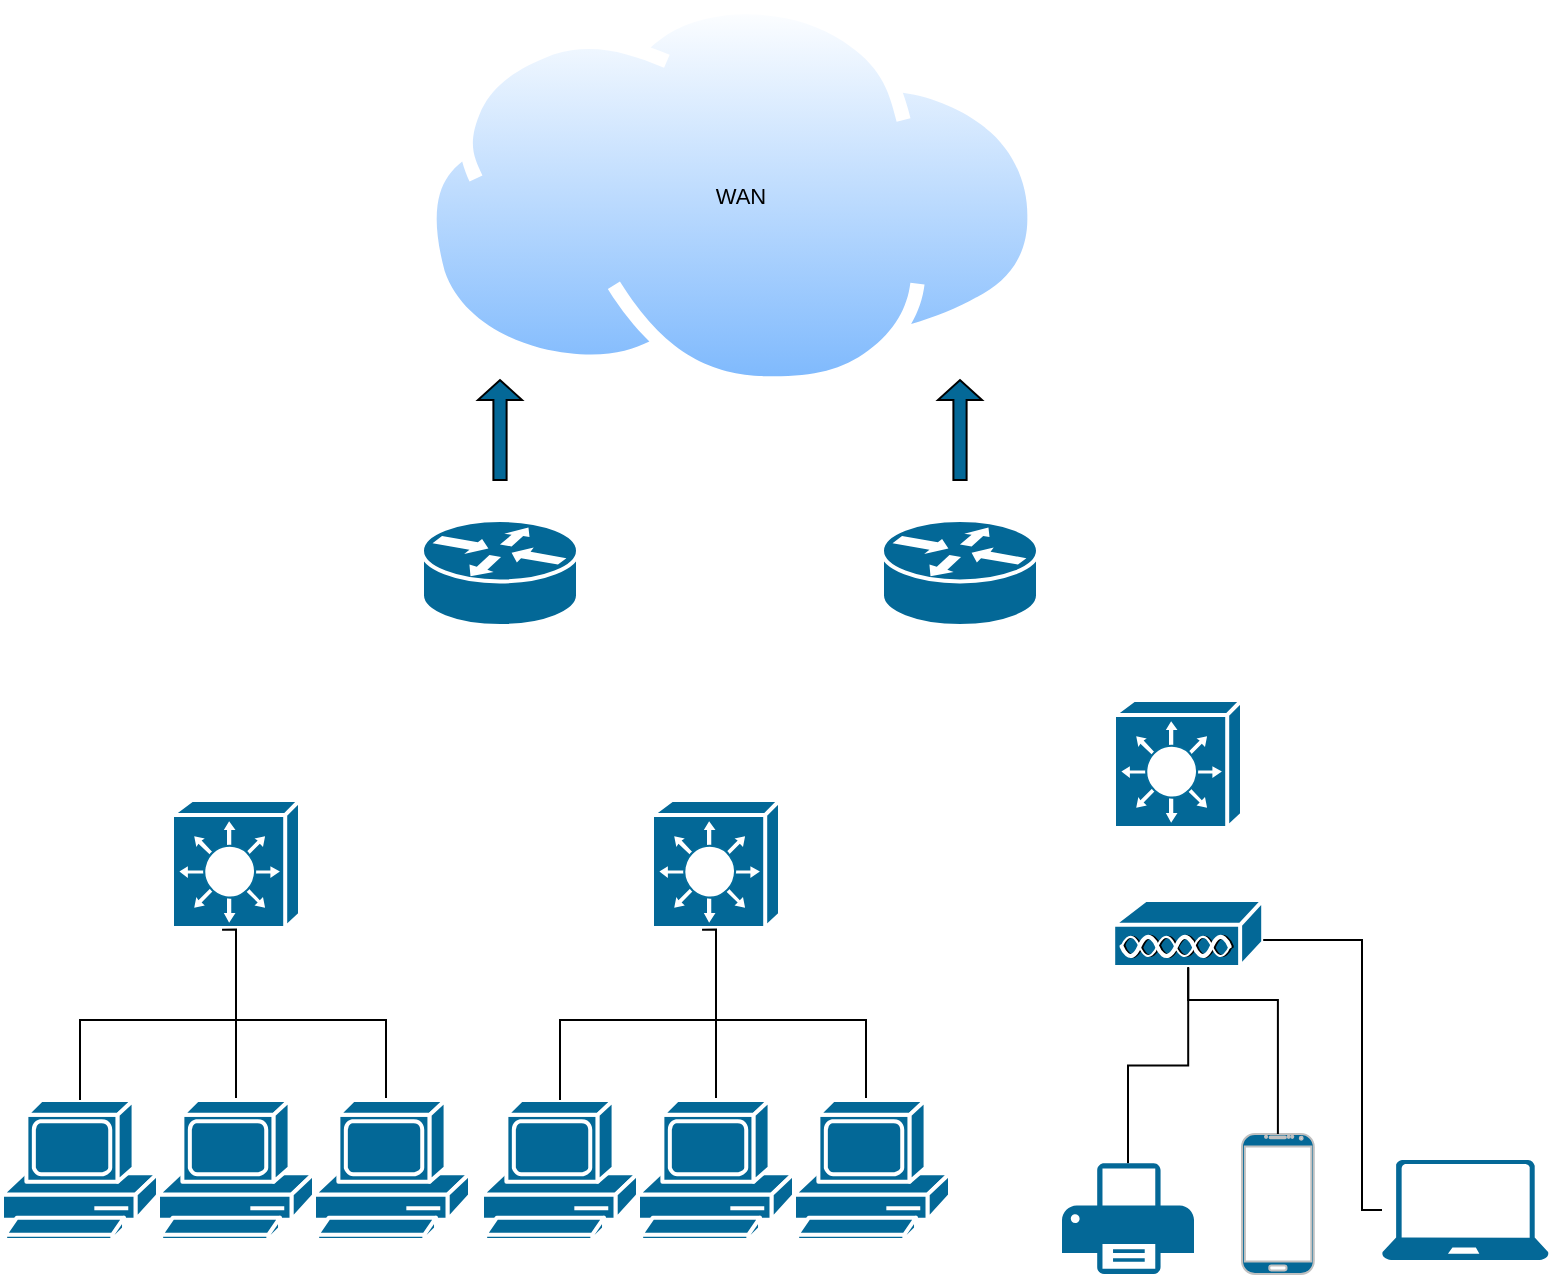 <mxfile version="22.1.17" type="github">
  <diagram id="6a731a19-8d31-9384-78a2-239565b7b9f0" name="Page-1">
    <mxGraphModel dx="1004" dy="612" grid="1" gridSize="10" guides="1" tooltips="1" connect="1" arrows="1" fold="1" page="1" pageScale="1" pageWidth="827" pageHeight="1169" background="none" math="0" shadow="0">
      <root>
        <mxCell id="0" />
        <mxCell id="1" parent="0" />
        <mxCell id="DT_y4F6ggvileeC4YTqW-2257" value="" style="image;aspect=fixed;perimeter=ellipsePerimeter;html=1;align=center;shadow=0;dashed=0;spacingTop=3;image=img/lib/active_directory/internet_cloud.svg;" vertex="1" parent="1">
          <mxGeometry x="230" y="230" width="310" height="195.3" as="geometry" />
        </mxCell>
        <mxCell id="DT_y4F6ggvileeC4YTqW-2260" value="" style="shape=mxgraph.cisco.computers_and_peripherals.pc;html=1;pointerEvents=1;dashed=0;fillColor=#036897;strokeColor=#ffffff;strokeWidth=2;verticalLabelPosition=bottom;verticalAlign=top;align=center;outlineConnect=0;" vertex="1" parent="1">
          <mxGeometry x="20" y="780" width="78" height="70" as="geometry" />
        </mxCell>
        <mxCell id="DT_y4F6ggvileeC4YTqW-2288" style="edgeStyle=orthogonalEdgeStyle;shape=connector;rounded=0;orthogonalLoop=1;jettySize=auto;html=1;labelBackgroundColor=default;strokeColor=default;align=center;verticalAlign=middle;fontFamily=Helvetica;fontSize=11;fontColor=default;endArrow=none;endFill=0;" edge="1" parent="1" source="DT_y4F6ggvileeC4YTqW-2262">
          <mxGeometry relative="1" as="geometry">
            <mxPoint x="137.0" y="660" as="targetPoint" />
          </mxGeometry>
        </mxCell>
        <mxCell id="DT_y4F6ggvileeC4YTqW-2262" value="" style="shape=mxgraph.cisco.computers_and_peripherals.pc;html=1;pointerEvents=1;dashed=0;fillColor=#036897;strokeColor=#ffffff;strokeWidth=2;verticalLabelPosition=bottom;verticalAlign=top;align=center;outlineConnect=0;" vertex="1" parent="1">
          <mxGeometry x="98" y="780" width="78" height="70" as="geometry" />
        </mxCell>
        <mxCell id="DT_y4F6ggvileeC4YTqW-2289" style="edgeStyle=orthogonalEdgeStyle;shape=connector;rounded=0;orthogonalLoop=1;jettySize=auto;html=1;exitX=0.5;exitY=0;exitDx=0;exitDy=0;exitPerimeter=0;labelBackgroundColor=default;strokeColor=default;align=center;verticalAlign=middle;fontFamily=Helvetica;fontSize=11;fontColor=default;endArrow=none;endFill=0;" edge="1" parent="1">
          <mxGeometry relative="1" as="geometry">
            <mxPoint x="212" y="780" as="sourcePoint" />
            <mxPoint x="137" y="664.0" as="targetPoint" />
            <Array as="points">
              <mxPoint x="212" y="740" />
              <mxPoint x="137" y="740" />
            </Array>
          </mxGeometry>
        </mxCell>
        <mxCell id="DT_y4F6ggvileeC4YTqW-2263" value="" style="shape=mxgraph.cisco.computers_and_peripherals.pc;html=1;pointerEvents=1;dashed=0;fillColor=#036897;strokeColor=#ffffff;strokeWidth=2;verticalLabelPosition=bottom;verticalAlign=top;align=center;outlineConnect=0;" vertex="1" parent="1">
          <mxGeometry x="176" y="780" width="78" height="70" as="geometry" />
        </mxCell>
        <mxCell id="DT_y4F6ggvileeC4YTqW-2268" value="" style="shape=mxgraph.cisco.switches.layer_3_switch;html=1;pointerEvents=1;dashed=0;fillColor=#036897;strokeColor=#ffffff;strokeWidth=2;verticalLabelPosition=bottom;verticalAlign=top;align=center;outlineConnect=0;fontFamily=Helvetica;fontSize=11;fontColor=default;" vertex="1" parent="1">
          <mxGeometry x="105" y="630" width="64" height="64" as="geometry" />
        </mxCell>
        <mxCell id="DT_y4F6ggvileeC4YTqW-2277" value="" style="shape=mxgraph.cisco.misc.access_point;html=1;pointerEvents=1;dashed=0;fillColor=#036897;strokeColor=#ffffff;strokeWidth=2;verticalLabelPosition=bottom;verticalAlign=top;align=center;outlineConnect=0;fontFamily=Helvetica;fontSize=11;fontColor=default;" vertex="1" parent="1">
          <mxGeometry x="575.6" y="680" width="75" height="34" as="geometry" />
        </mxCell>
        <mxCell id="DT_y4F6ggvileeC4YTqW-2282" style="edgeStyle=orthogonalEdgeStyle;shape=connector;rounded=0;orthogonalLoop=1;jettySize=auto;html=1;labelBackgroundColor=default;strokeColor=default;align=center;verticalAlign=middle;fontFamily=Helvetica;fontSize=11;fontColor=default;endArrow=none;endFill=0;" edge="1" parent="1" source="DT_y4F6ggvileeC4YTqW-2278" target="DT_y4F6ggvileeC4YTqW-2277">
          <mxGeometry relative="1" as="geometry" />
        </mxCell>
        <mxCell id="DT_y4F6ggvileeC4YTqW-2278" value="" style="sketch=0;pointerEvents=1;shadow=0;dashed=0;html=1;strokeColor=none;fillColor=#046897;labelPosition=center;verticalLabelPosition=bottom;verticalAlign=top;outlineConnect=0;align=center;shape=mxgraph.office.devices.printer;fontFamily=Helvetica;fontSize=11;fontColor=default;" vertex="1" parent="1">
          <mxGeometry x="550" y="811.61" width="66" height="55.39" as="geometry" />
        </mxCell>
        <mxCell id="DT_y4F6ggvileeC4YTqW-2279" value="" style="verticalLabelPosition=bottom;verticalAlign=top;html=1;shadow=0;dashed=0;strokeWidth=1;shape=mxgraph.android.phone2;strokeColor=#c0c0c0;fontFamily=Helvetica;fontSize=11;fontColor=default;fillColor=#046897;" vertex="1" parent="1">
          <mxGeometry x="640" y="797" width="35.9" height="70" as="geometry" />
        </mxCell>
        <mxCell id="DT_y4F6ggvileeC4YTqW-2284" style="edgeStyle=orthogonalEdgeStyle;shape=connector;rounded=0;orthogonalLoop=1;jettySize=auto;html=1;labelBackgroundColor=default;strokeColor=default;align=center;verticalAlign=middle;fontFamily=Helvetica;fontSize=11;fontColor=default;endArrow=none;endFill=0;" edge="1" parent="1" source="DT_y4F6ggvileeC4YTqW-2281" target="DT_y4F6ggvileeC4YTqW-2277">
          <mxGeometry relative="1" as="geometry">
            <Array as="points">
              <mxPoint x="700" y="835" />
              <mxPoint x="700" y="700" />
            </Array>
          </mxGeometry>
        </mxCell>
        <mxCell id="DT_y4F6ggvileeC4YTqW-2281" value="" style="sketch=0;aspect=fixed;pointerEvents=1;shadow=0;dashed=0;html=1;strokeColor=none;labelPosition=center;verticalLabelPosition=bottom;verticalAlign=top;align=center;fillColor=#046897;shape=mxgraph.azure.laptop;fontFamily=Helvetica;fontSize=11;fontColor=default;" vertex="1" parent="1">
          <mxGeometry x="710" y="810" width="83.33" height="50" as="geometry" />
        </mxCell>
        <mxCell id="DT_y4F6ggvileeC4YTqW-2283" style="edgeStyle=orthogonalEdgeStyle;shape=connector;rounded=0;orthogonalLoop=1;jettySize=auto;html=1;entryX=0.5;entryY=0.985;entryDx=0;entryDy=0;entryPerimeter=0;labelBackgroundColor=default;strokeColor=default;align=center;verticalAlign=middle;fontFamily=Helvetica;fontSize=11;fontColor=default;endArrow=none;endFill=0;" edge="1" parent="1" source="DT_y4F6ggvileeC4YTqW-2279" target="DT_y4F6ggvileeC4YTqW-2277">
          <mxGeometry relative="1" as="geometry">
            <Array as="points">
              <mxPoint x="658" y="730" />
              <mxPoint x="613" y="730" />
            </Array>
          </mxGeometry>
        </mxCell>
        <mxCell id="DT_y4F6ggvileeC4YTqW-2285" value="" style="shape=mxgraph.cisco.switches.layer_3_switch;html=1;pointerEvents=1;dashed=0;fillColor=#036897;strokeColor=#ffffff;strokeWidth=2;verticalLabelPosition=bottom;verticalAlign=top;align=center;outlineConnect=0;fontFamily=Helvetica;fontSize=11;fontColor=default;" vertex="1" parent="1">
          <mxGeometry x="576" y="580" width="64" height="64" as="geometry" />
        </mxCell>
        <mxCell id="DT_y4F6ggvileeC4YTqW-2287" style="edgeStyle=orthogonalEdgeStyle;shape=connector;rounded=0;orthogonalLoop=1;jettySize=auto;html=1;entryX=0.391;entryY=1.013;entryDx=0;entryDy=0;entryPerimeter=0;labelBackgroundColor=default;strokeColor=default;align=center;verticalAlign=middle;fontFamily=Helvetica;fontSize=11;fontColor=default;endArrow=none;endFill=0;" edge="1" parent="1" source="DT_y4F6ggvileeC4YTqW-2260" target="DT_y4F6ggvileeC4YTqW-2268">
          <mxGeometry relative="1" as="geometry">
            <Array as="points">
              <mxPoint x="59" y="740" />
              <mxPoint x="137" y="740" />
            </Array>
          </mxGeometry>
        </mxCell>
        <mxCell id="DT_y4F6ggvileeC4YTqW-2290" value="" style="shape=mxgraph.cisco.computers_and_peripherals.pc;html=1;pointerEvents=1;dashed=0;fillColor=#036897;strokeColor=#ffffff;strokeWidth=2;verticalLabelPosition=bottom;verticalAlign=top;align=center;outlineConnect=0;" vertex="1" parent="1">
          <mxGeometry x="260" y="780" width="78" height="70" as="geometry" />
        </mxCell>
        <mxCell id="DT_y4F6ggvileeC4YTqW-2291" style="edgeStyle=orthogonalEdgeStyle;shape=connector;rounded=0;orthogonalLoop=1;jettySize=auto;html=1;labelBackgroundColor=default;strokeColor=default;align=center;verticalAlign=middle;fontFamily=Helvetica;fontSize=11;fontColor=default;endArrow=none;endFill=0;" edge="1" source="DT_y4F6ggvileeC4YTqW-2292" parent="1">
          <mxGeometry relative="1" as="geometry">
            <mxPoint x="377.0" y="660" as="targetPoint" />
          </mxGeometry>
        </mxCell>
        <mxCell id="DT_y4F6ggvileeC4YTqW-2292" value="" style="shape=mxgraph.cisco.computers_and_peripherals.pc;html=1;pointerEvents=1;dashed=0;fillColor=#036897;strokeColor=#ffffff;strokeWidth=2;verticalLabelPosition=bottom;verticalAlign=top;align=center;outlineConnect=0;" vertex="1" parent="1">
          <mxGeometry x="338" y="780" width="78" height="70" as="geometry" />
        </mxCell>
        <mxCell id="DT_y4F6ggvileeC4YTqW-2293" style="edgeStyle=orthogonalEdgeStyle;shape=connector;rounded=0;orthogonalLoop=1;jettySize=auto;html=1;exitX=0.5;exitY=0;exitDx=0;exitDy=0;exitPerimeter=0;labelBackgroundColor=default;strokeColor=default;align=center;verticalAlign=middle;fontFamily=Helvetica;fontSize=11;fontColor=default;endArrow=none;endFill=0;" edge="1" parent="1">
          <mxGeometry relative="1" as="geometry">
            <mxPoint x="452" y="780" as="sourcePoint" />
            <mxPoint x="377" y="664.0" as="targetPoint" />
            <Array as="points">
              <mxPoint x="452" y="740" />
              <mxPoint x="377" y="740" />
            </Array>
          </mxGeometry>
        </mxCell>
        <mxCell id="DT_y4F6ggvileeC4YTqW-2294" value="" style="shape=mxgraph.cisco.computers_and_peripherals.pc;html=1;pointerEvents=1;dashed=0;fillColor=#036897;strokeColor=#ffffff;strokeWidth=2;verticalLabelPosition=bottom;verticalAlign=top;align=center;outlineConnect=0;" vertex="1" parent="1">
          <mxGeometry x="416" y="780" width="78" height="70" as="geometry" />
        </mxCell>
        <mxCell id="DT_y4F6ggvileeC4YTqW-2295" value="" style="shape=mxgraph.cisco.switches.layer_3_switch;html=1;pointerEvents=1;dashed=0;fillColor=#036897;strokeColor=#ffffff;strokeWidth=2;verticalLabelPosition=bottom;verticalAlign=top;align=center;outlineConnect=0;fontFamily=Helvetica;fontSize=11;fontColor=default;" vertex="1" parent="1">
          <mxGeometry x="345" y="630" width="64" height="64" as="geometry" />
        </mxCell>
        <mxCell id="DT_y4F6ggvileeC4YTqW-2296" style="edgeStyle=orthogonalEdgeStyle;shape=connector;rounded=0;orthogonalLoop=1;jettySize=auto;html=1;entryX=0.391;entryY=1.013;entryDx=0;entryDy=0;entryPerimeter=0;labelBackgroundColor=default;strokeColor=default;align=center;verticalAlign=middle;fontFamily=Helvetica;fontSize=11;fontColor=default;endArrow=none;endFill=0;" edge="1" source="DT_y4F6ggvileeC4YTqW-2290" target="DT_y4F6ggvileeC4YTqW-2295" parent="1">
          <mxGeometry relative="1" as="geometry">
            <Array as="points">
              <mxPoint x="299" y="740" />
              <mxPoint x="377" y="740" />
            </Array>
          </mxGeometry>
        </mxCell>
        <mxCell id="DT_y4F6ggvileeC4YTqW-2301" value="" style="shape=mxgraph.cisco.routers.router;html=1;pointerEvents=1;dashed=0;fillColor=#036897;strokeColor=#ffffff;strokeWidth=2;verticalLabelPosition=bottom;verticalAlign=top;align=center;outlineConnect=0;fontFamily=Helvetica;fontSize=11;fontColor=default;" vertex="1" parent="1">
          <mxGeometry x="460" y="490" width="78" height="53" as="geometry" />
        </mxCell>
        <mxCell id="DT_y4F6ggvileeC4YTqW-2302" value="" style="shape=mxgraph.cisco.routers.router;html=1;pointerEvents=1;dashed=0;fillColor=#036897;strokeColor=#ffffff;strokeWidth=2;verticalLabelPosition=bottom;verticalAlign=top;align=center;outlineConnect=0;fontFamily=Helvetica;fontSize=11;fontColor=default;" vertex="1" parent="1">
          <mxGeometry x="230" y="490" width="78" height="53" as="geometry" />
        </mxCell>
        <mxCell id="DT_y4F6ggvileeC4YTqW-2303" value="WAN" style="text;html=1;align=center;verticalAlign=middle;resizable=0;points=[];autosize=1;strokeColor=none;fillColor=none;fontSize=11;fontFamily=Helvetica;fontColor=default;" vertex="1" parent="1">
          <mxGeometry x="364" y="312.65" width="50" height="30" as="geometry" />
        </mxCell>
        <mxCell id="DT_y4F6ggvileeC4YTqW-2305" value="" style="shape=singleArrow;direction=north;whiteSpace=wrap;html=1;fontFamily=Helvetica;fontSize=11;fontColor=default;fillColor=#046897;" vertex="1" parent="1">
          <mxGeometry x="258" y="420" width="22" height="50" as="geometry" />
        </mxCell>
        <mxCell id="DT_y4F6ggvileeC4YTqW-2307" value="" style="shape=singleArrow;direction=north;whiteSpace=wrap;html=1;fontFamily=Helvetica;fontSize=11;fontColor=default;fillColor=#046897;" vertex="1" parent="1">
          <mxGeometry x="488" y="420" width="22" height="50" as="geometry" />
        </mxCell>
      </root>
    </mxGraphModel>
  </diagram>
</mxfile>
